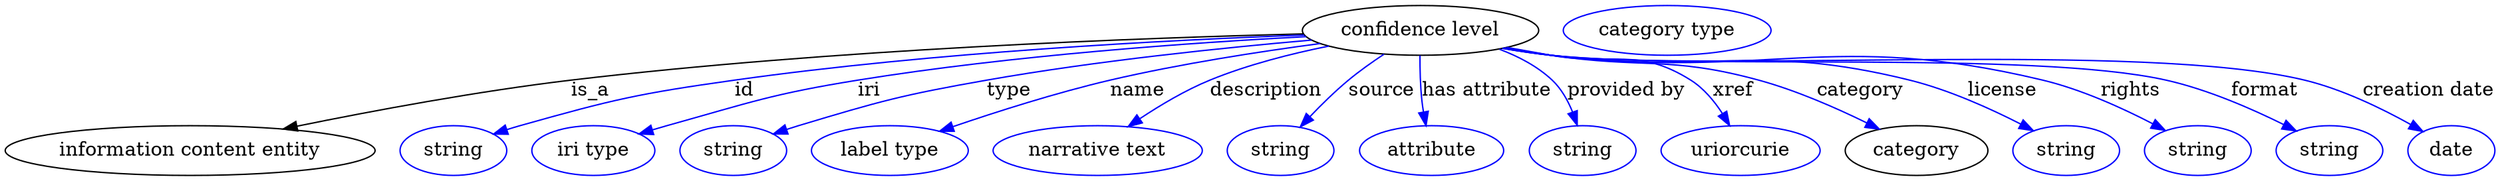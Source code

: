 digraph {
	graph [bb="0,0,1794.4,123"];
	node [label="\N"];
	"confidence level"	[height=0.5,
		label="confidence level",
		pos="1019.2,105",
		width=2.3651];
	"information content entity"	[height=0.5,
		pos="133.24,18",
		width=3.7011];
	"confidence level" -> "information content entity"	[label=is_a,
		lp="423.24,61.5",
		pos="e,200.66,33.59 934.59,102.4 816.54,99.427 595.95,91.185 409.24,69 341.75,60.981 265.82,46.845 210.7,35.645"];
	id	[color=blue,
		height=0.5,
		label=string,
		pos="323.24,18",
		width=1.0652];
	"confidence level" -> id	[color=blue,
		label=id,
		lp="535.24,61.5",
		pos="e,352.23,29.966 935.47,101.5 837.45,97.766 670.42,88.916 528.24,69 457.63,59.109 439.89,55.278 371.24,36 368.13,35.128 364.94,34.158 \
361.74,33.138",
		style=solid];
	iri	[color=blue,
		height=0.5,
		label="iri type",
		pos="424.24,18",
		width=1.2277];
	"confidence level" -> iri	[color=blue,
		label=iri,
		lp="623.24,61.5",
		pos="e,457.64,29.804 936.77,100.48 854.81,96.133 725.72,86.988 615.24,69 563.68,60.606 505.83,44.49 467.44,32.818",
		style=solid];
	type	[color=blue,
		height=0.5,
		label=string,
		pos="525.24,18",
		width=1.0652];
	"confidence level" -> type	[color=blue,
		label=type,
		lp="724.24,61.5",
		pos="e,554.16,30.019 940.88,97.933 877.76,92.386 786.89,82.911 708.24,69 646.99,58.167 631.79,53.938 572.24,36 569.47,35.167 566.63,34.264 \
563.78,33.322",
		style=solid];
	name	[color=blue,
		height=0.5,
		label="label type",
		pos="638.24,18",
		width=1.5707];
	"confidence level" -> name	[color=blue,
		label=name,
		lp="816.24,61.5",
		pos="e,673.89,31.982 946.9,95.458 903,89.579 846.02,80.713 796.24,69 757.7,59.932 714.94,46.166 683.63,35.372",
		style=solid];
	description	[color=blue,
		height=0.5,
		label="narrative text",
		pos="788.24,18",
		width=2.0943];
	"confidence level" -> description	[color=blue,
		label=description,
		lp="907.74,61.5",
		pos="e,809.61,35.341 952.63,93.724 925.5,88.251 894.23,80.262 867.24,69 850,61.805 832.29,50.972 818.02,41.226",
		style=solid];
	source	[color=blue,
		height=0.5,
		label=string,
		pos="920.24,18",
		width=1.0652];
	"confidence level" -> source	[color=blue,
		label=source,
		lp="991.24,61.5",
		pos="e,933.8,35.2 992.75,87.826 984.31,82.24 975.12,75.695 967.24,69 957.92,61.085 948.53,51.484 940.61,42.819",
		style=solid];
	"has attribute"	[color=blue,
		height=0.5,
		label=attribute,
		pos="1028.2,18",
		width=1.4443];
	"confidence level" -> "has attribute"	[color=blue,
		label="has attribute",
		lp="1067.2,61.5",
		pos="e,1023.6,35.966 1018.7,86.814 1018.6,77.14 1018.9,64.858 1020.2,54 1020.6,51.309 1021,48.522 1021.5,45.749",
		style=solid];
	"provided by"	[color=blue,
		height=0.5,
		label=string,
		pos="1136.2,18",
		width=1.0652];
	"confidence level" -> "provided by"	[color=blue,
		label="provided by",
		lp="1167.7,61.5",
		pos="e,1132.3,36.312 1076.2,91.343 1089.9,86.186 1103.6,78.994 1114.2,69 1120.9,62.743 1125.7,54.117 1129,45.79",
		style=solid];
	xref	[color=blue,
		height=0.5,
		label=uriorcurie,
		pos="1250.2,18",
		width=1.5887];
	"confidence level" -> xref	[color=blue,
		label=xref,
		lp="1244.7,61.5",
		pos="e,1242.3,36.066 1081.7,92.684 1092.2,90.782 1103,88.832 1113.2,87 1158.1,78.943 1175.6,93.281 1214.2,69 1223.6,63.105 1231.3,53.803 \
1237.1,44.814",
		style=solid];
	category	[height=0.5,
		pos="1377.2,18",
		width=1.4263];
	"confidence level" -> category	[color=blue,
		label=category,
		lp="1336.7,61.5",
		pos="e,1350.4,33.46 1080.3,92.407 1091.3,90.487 1102.6,88.602 1113.2,87 1179.6,77.021 1198.5,86.675 1263.2,69 1290.4,61.583 1319.5,48.752 \
1341.5,37.946",
		style=solid];
	license	[color=blue,
		height=0.5,
		label=string,
		pos="1485.2,18",
		width=1.0652];
	"confidence level" -> license	[color=blue,
		label=license,
		lp="1439.2,61.5",
		pos="e,1461.4,32.471 1079,92.177 1090.3,90.223 1102.1,88.386 1113.2,87 1227.7,72.711 1260.2,96.763 1372.2,69 1400.5,62 1430.5,48.383 \
1452.5,37.125",
		style=solid];
	rights	[color=blue,
		height=0.5,
		label=string,
		pos="1580.2,18",
		width=1.0652];
	"confidence level" -> rights	[color=blue,
		label=rights,
		lp="1531.7,61.5",
		pos="e,1557.1,32.383 1078.7,92.051 1090.2,90.097 1102,88.292 1113.2,87 1270.2,68.905 1314.6,105.83 1468.2,69 1496.4,62.255 1526.2,48.582 \
1548,37.237",
		style=solid];
	format	[color=blue,
		height=0.5,
		label=string,
		pos="1675.2,18",
		width=1.0652];
	"confidence level" -> format	[color=blue,
		label=format,
		lp="1628.7,61.5",
		pos="e,1651.2,32.219 1078.5,92.002 1090,90.039 1101.9,88.244 1113.2,87 1211.4,76.187 1460.9,90.613 1557.2,69 1587.2,62.28 1619.1,48.278 \
1642.2,36.796",
		style=solid];
	"creation date"	[color=blue,
		height=0.5,
		label=date,
		pos="1763.2,18",
		width=0.86659];
	"confidence level" -> "creation date"	[color=blue,
		label="creation date",
		lp="1746.7,61.5",
		pos="e,1742.7,31.825 1078.2,91.977 1089.8,90.004 1101.9,88.211 1113.2,87 1233.5,74.203 1539.7,97.389 1657.2,69 1684.5,62.415 1713.2,48.419 \
1733.8,36.905",
		style=solid];
	"named thing_category"	[color=blue,
		height=0.5,
		label="category type",
		pos="1197.2,105",
		width=2.0762];
}
